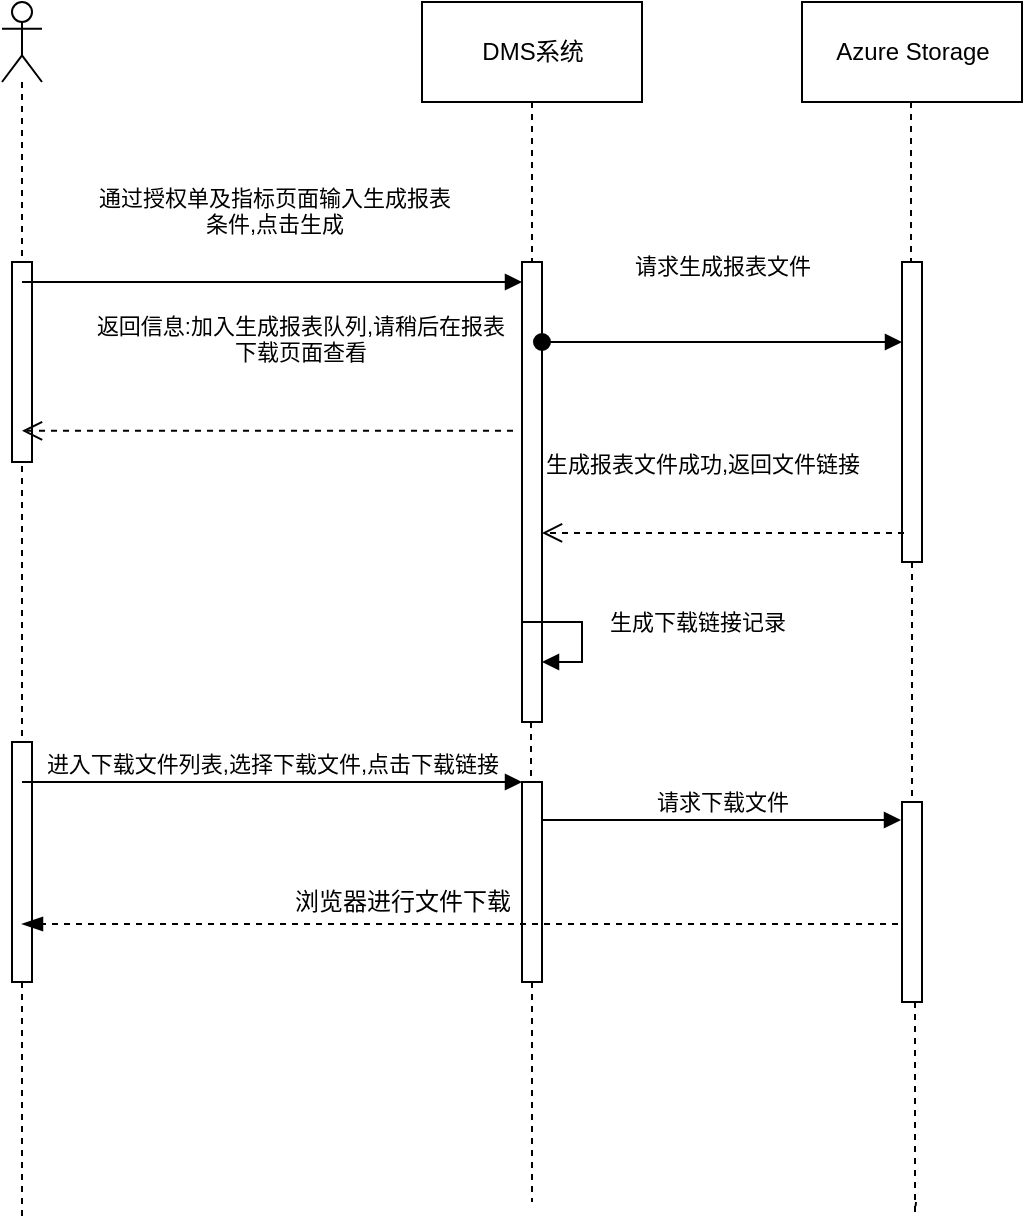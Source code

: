 <mxfile version="20.1.1" type="github">
  <diagram id="0d-p2dJ-ti4IA-214Bir" name="Page-1">
    <mxGraphModel dx="785" dy="363" grid="1" gridSize="10" guides="1" tooltips="1" connect="1" arrows="1" fold="1" page="1" pageScale="1" pageWidth="827" pageHeight="1169" math="0" shadow="0">
      <root>
        <mxCell id="0" />
        <mxCell id="1" parent="0" />
        <mxCell id="TUelWT6_uA5BFqEehYIz-1" value="" style="shape=umlLifeline;participant=umlActor;perimeter=lifelinePerimeter;whiteSpace=wrap;html=1;container=1;collapsible=0;recursiveResize=0;verticalAlign=top;spacingTop=36;outlineConnect=0;" vertex="1" parent="1">
          <mxGeometry x="100" y="60" width="20" height="610" as="geometry" />
        </mxCell>
        <mxCell id="TUelWT6_uA5BFqEehYIz-29" value="" style="html=1;points=[];perimeter=orthogonalPerimeter;" vertex="1" parent="TUelWT6_uA5BFqEehYIz-1">
          <mxGeometry x="5" y="130" width="10" height="100" as="geometry" />
        </mxCell>
        <mxCell id="TUelWT6_uA5BFqEehYIz-33" value="" style="html=1;points=[];perimeter=orthogonalPerimeter;" vertex="1" parent="TUelWT6_uA5BFqEehYIz-1">
          <mxGeometry x="5" y="370" width="10" height="120" as="geometry" />
        </mxCell>
        <mxCell id="TUelWT6_uA5BFqEehYIz-4" style="edgeStyle=orthogonalEdgeStyle;rounded=0;orthogonalLoop=1;jettySize=auto;html=1;dashed=1;endArrow=none;endFill=0;startArrow=none;exitX=0.45;exitY=1;exitDx=0;exitDy=0;exitPerimeter=0;" edge="1" parent="1" source="TUelWT6_uA5BFqEehYIz-7">
          <mxGeometry relative="1" as="geometry">
            <mxPoint x="360" y="530" as="targetPoint" />
            <mxPoint x="365" y="440" as="sourcePoint" />
            <Array as="points">
              <mxPoint x="365" y="530" />
            </Array>
          </mxGeometry>
        </mxCell>
        <mxCell id="TUelWT6_uA5BFqEehYIz-2" value="DMS系统" style="html=1;" vertex="1" parent="1">
          <mxGeometry x="310" y="60" width="110" height="50" as="geometry" />
        </mxCell>
        <mxCell id="TUelWT6_uA5BFqEehYIz-3" value="Azure Storage" style="html=1;" vertex="1" parent="1">
          <mxGeometry x="500" y="60" width="110" height="50" as="geometry" />
        </mxCell>
        <mxCell id="TUelWT6_uA5BFqEehYIz-6" style="edgeStyle=orthogonalEdgeStyle;rounded=0;orthogonalLoop=1;jettySize=auto;html=1;exitX=0.5;exitY=1;exitDx=0;exitDy=0;dashed=1;endArrow=none;endFill=0;startArrow=none;" edge="1" parent="1" source="TUelWT6_uA5BFqEehYIz-16">
          <mxGeometry relative="1" as="geometry">
            <mxPoint x="555" y="530" as="targetPoint" />
            <mxPoint x="554.5" y="110" as="sourcePoint" />
          </mxGeometry>
        </mxCell>
        <mxCell id="TUelWT6_uA5BFqEehYIz-8" value="通过授权单及指标页面输入生成报表&lt;br&gt;条件,点击生成" style="html=1;verticalAlign=bottom;startArrow=none;endArrow=block;startSize=8;rounded=0;startFill=0;" edge="1" target="TUelWT6_uA5BFqEehYIz-7" parent="1" source="TUelWT6_uA5BFqEehYIz-1">
          <mxGeometry x="0.003" y="20" relative="1" as="geometry">
            <mxPoint x="130" y="190" as="sourcePoint" />
            <Array as="points">
              <mxPoint x="210" y="200" />
              <mxPoint x="280" y="200" />
            </Array>
            <mxPoint as="offset" />
          </mxGeometry>
        </mxCell>
        <mxCell id="TUelWT6_uA5BFqEehYIz-7" value="" style="html=1;points=[];perimeter=orthogonalPerimeter;" vertex="1" parent="1">
          <mxGeometry x="360" y="190" width="10" height="230" as="geometry" />
        </mxCell>
        <mxCell id="TUelWT6_uA5BFqEehYIz-10" value="" style="edgeStyle=orthogonalEdgeStyle;rounded=0;orthogonalLoop=1;jettySize=auto;html=1;exitX=0.5;exitY=1;exitDx=0;exitDy=0;dashed=1;endArrow=none;endFill=0;" edge="1" parent="1" source="TUelWT6_uA5BFqEehYIz-2" target="TUelWT6_uA5BFqEehYIz-7">
          <mxGeometry relative="1" as="geometry">
            <mxPoint x="315" y="480" as="targetPoint" />
            <mxPoint x="315" y="110" as="sourcePoint" />
          </mxGeometry>
        </mxCell>
        <mxCell id="TUelWT6_uA5BFqEehYIz-12" value="返回信息:加入生成报表队列,请稍后在报表&lt;br&gt;下载页面查看" style="html=1;verticalAlign=bottom;endArrow=open;dashed=1;endSize=8;rounded=0;exitX=-0.45;exitY=0.367;exitDx=0;exitDy=0;exitPerimeter=0;" edge="1" parent="1" source="TUelWT6_uA5BFqEehYIz-7" target="TUelWT6_uA5BFqEehYIz-1">
          <mxGeometry x="-0.131" y="-30" relative="1" as="geometry">
            <mxPoint x="360" y="260" as="sourcePoint" />
            <mxPoint x="280" y="260" as="targetPoint" />
            <Array as="points" />
            <mxPoint as="offset" />
          </mxGeometry>
        </mxCell>
        <mxCell id="TUelWT6_uA5BFqEehYIz-13" value="请求生成报表文件" style="html=1;verticalAlign=bottom;startArrow=oval;startFill=1;endArrow=block;startSize=8;rounded=0;" edge="1" parent="1">
          <mxGeometry x="-0.005" y="29" width="60" relative="1" as="geometry">
            <mxPoint x="370" y="230" as="sourcePoint" />
            <mxPoint x="550" y="230" as="targetPoint" />
            <mxPoint as="offset" />
          </mxGeometry>
        </mxCell>
        <mxCell id="TUelWT6_uA5BFqEehYIz-16" value="" style="html=1;points=[];perimeter=orthogonalPerimeter;" vertex="1" parent="1">
          <mxGeometry x="550" y="190" width="10" height="150" as="geometry" />
        </mxCell>
        <mxCell id="TUelWT6_uA5BFqEehYIz-17" value="" style="edgeStyle=orthogonalEdgeStyle;rounded=0;orthogonalLoop=1;jettySize=auto;html=1;exitX=0.5;exitY=1;exitDx=0;exitDy=0;dashed=1;endArrow=none;endFill=0;" edge="1" parent="1" target="TUelWT6_uA5BFqEehYIz-16">
          <mxGeometry relative="1" as="geometry">
            <mxPoint x="554.5" y="480" as="targetPoint" />
            <mxPoint x="554.5" y="110" as="sourcePoint" />
          </mxGeometry>
        </mxCell>
        <mxCell id="TUelWT6_uA5BFqEehYIz-18" value="生成报表文件成功,返回文件链接" style="html=1;verticalAlign=bottom;endArrow=open;dashed=1;endSize=8;rounded=0;exitX=0.1;exitY=0.903;exitDx=0;exitDy=0;exitPerimeter=0;" edge="1" parent="1" source="TUelWT6_uA5BFqEehYIz-16" target="TUelWT6_uA5BFqEehYIz-7">
          <mxGeometry x="0.116" y="-25" relative="1" as="geometry">
            <mxPoint x="550" y="325" as="sourcePoint" />
            <mxPoint x="400" y="330" as="targetPoint" />
            <Array as="points" />
            <mxPoint as="offset" />
          </mxGeometry>
        </mxCell>
        <mxCell id="TUelWT6_uA5BFqEehYIz-20" value="生成下载链接记录&lt;br&gt;" style="edgeStyle=orthogonalEdgeStyle;html=1;align=left;spacingLeft=2;endArrow=block;rounded=0;entryX=1;entryY=0;" edge="1" parent="1">
          <mxGeometry x="-0.143" y="10" relative="1" as="geometry">
            <mxPoint x="360" y="370" as="sourcePoint" />
            <Array as="points">
              <mxPoint x="390" y="370" />
            </Array>
            <mxPoint x="370" y="390" as="targetPoint" />
            <mxPoint as="offset" />
          </mxGeometry>
        </mxCell>
        <mxCell id="TUelWT6_uA5BFqEehYIz-22" value="" style="html=1;points=[];perimeter=orthogonalPerimeter;" vertex="1" parent="1">
          <mxGeometry x="360" y="450" width="10" height="100" as="geometry" />
        </mxCell>
        <mxCell id="TUelWT6_uA5BFqEehYIz-23" value="进入下载文件列表,选择下载文件,点击下载链接" style="html=1;verticalAlign=bottom;endArrow=block;entryX=0;entryY=0;rounded=0;" edge="1" target="TUelWT6_uA5BFqEehYIz-22" parent="1" source="TUelWT6_uA5BFqEehYIz-1">
          <mxGeometry relative="1" as="geometry">
            <mxPoint x="290" y="470" as="sourcePoint" />
          </mxGeometry>
        </mxCell>
        <mxCell id="TUelWT6_uA5BFqEehYIz-25" value="" style="html=1;points=[];perimeter=orthogonalPerimeter;" vertex="1" parent="1">
          <mxGeometry x="550" y="460" width="10" height="100" as="geometry" />
        </mxCell>
        <mxCell id="TUelWT6_uA5BFqEehYIz-26" value="请求下载文件" style="html=1;verticalAlign=bottom;endArrow=block;entryX=-0.05;entryY=0.09;rounded=0;entryDx=0;entryDy=0;entryPerimeter=0;" edge="1" target="TUelWT6_uA5BFqEehYIz-25" parent="1" source="TUelWT6_uA5BFqEehYIz-22">
          <mxGeometry relative="1" as="geometry">
            <mxPoint x="480" y="480" as="sourcePoint" />
          </mxGeometry>
        </mxCell>
        <mxCell id="TUelWT6_uA5BFqEehYIz-27" value="" style="html=1;verticalAlign=bottom;endArrow=blockThin;dashed=1;endSize=8;exitX=-0.2;exitY=0.61;rounded=0;exitDx=0;exitDy=0;exitPerimeter=0;endFill=1;" edge="1" source="TUelWT6_uA5BFqEehYIz-25" parent="1" target="TUelWT6_uA5BFqEehYIz-1">
          <mxGeometry x="-0.161" y="-45" relative="1" as="geometry">
            <mxPoint x="480" y="556" as="targetPoint" />
            <mxPoint as="offset" />
          </mxGeometry>
        </mxCell>
        <mxCell id="TUelWT6_uA5BFqEehYIz-28" value="浏览器进行文件下载" style="text;html=1;align=center;verticalAlign=middle;resizable=0;points=[];autosize=1;strokeColor=none;fillColor=none;" vertex="1" parent="1">
          <mxGeometry x="235" y="495" width="130" height="30" as="geometry" />
        </mxCell>
        <mxCell id="TUelWT6_uA5BFqEehYIz-30" value="" style="edgeStyle=orthogonalEdgeStyle;rounded=0;orthogonalLoop=1;jettySize=auto;html=1;exitX=0.65;exitY=1;exitDx=0;exitDy=0;dashed=1;endArrow=none;endFill=0;exitPerimeter=0;" edge="1" parent="1" source="TUelWT6_uA5BFqEehYIz-25">
          <mxGeometry relative="1" as="geometry">
            <mxPoint x="557" y="660" as="targetPoint" />
            <mxPoint x="540" y="585" as="sourcePoint" />
            <Array as="points">
              <mxPoint x="557" y="665" />
            </Array>
          </mxGeometry>
        </mxCell>
        <mxCell id="TUelWT6_uA5BFqEehYIz-32" value="" style="edgeStyle=orthogonalEdgeStyle;rounded=0;orthogonalLoop=1;jettySize=auto;html=1;dashed=1;endArrow=none;endFill=0;" edge="1" parent="1">
          <mxGeometry relative="1" as="geometry">
            <mxPoint x="365" y="660" as="targetPoint" />
            <mxPoint x="365" y="550" as="sourcePoint" />
            <Array as="points">
              <mxPoint x="365" y="635" />
            </Array>
          </mxGeometry>
        </mxCell>
      </root>
    </mxGraphModel>
  </diagram>
</mxfile>
